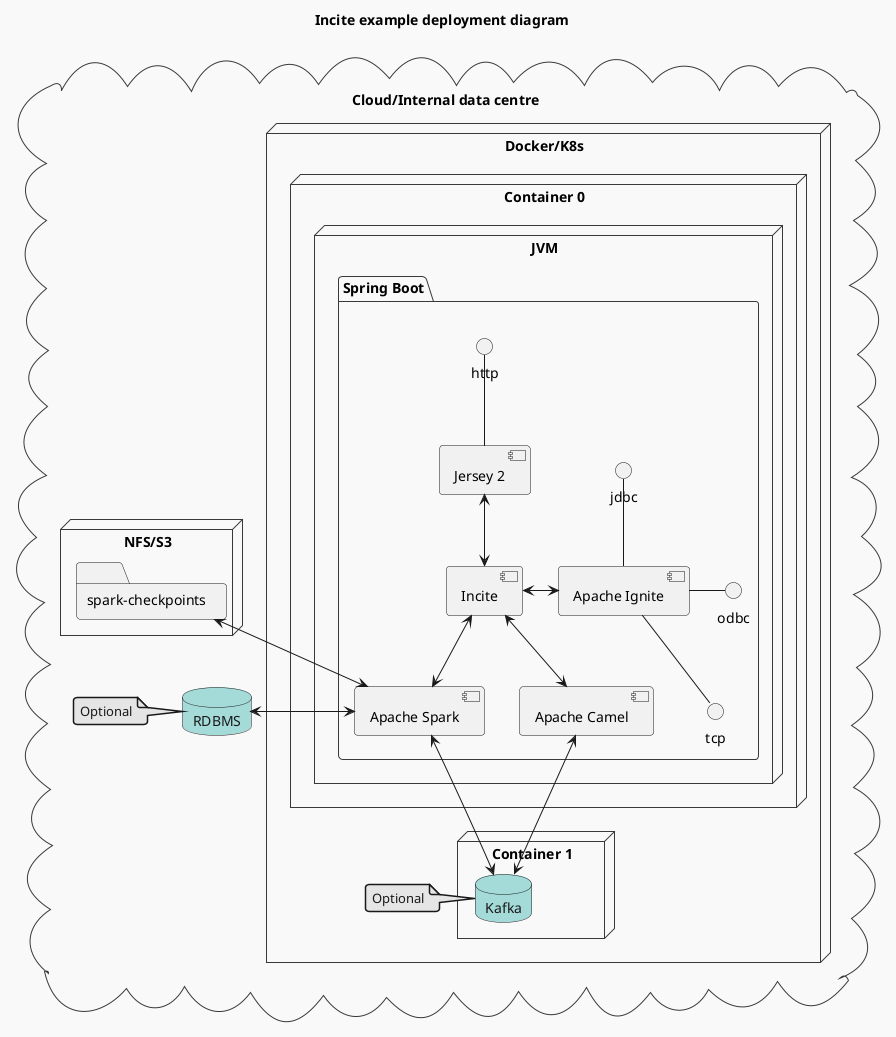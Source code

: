 @startuml
'https://plantuml.com/deployment-diagram

!theme mars

title "Incite example deployment diagram"

cloud "Cloud/Internal data centre" {

    node "Docker/K8s" {
        node "Container 0" {
            node "JVM" {
                package "Spring Boot" {
                    component "Apache Camel" as camel
                    component "Apache Ignite" as ignite
                    component "Apache Spark" as spark
                    component "Incite" as incite
                    component "Jersey 2" as jersey2

                    interface "tcp" as tcp0

                   http -- jersey2
                   jersey2 <--> incite
                   incite <--> camel
                   incite <-right-> ignite
                   incite <--> spark

                   jdbc -- ignite
                   odbc -left- ignite
                   tcp0 -up- ignite
                }
            }
        }

        node "Container 1" {
            database "Kafka" as kafka
        }

        note left of kafka: Optional
    }

    database "RDBMS" as rdbms

    note left of rdbms: Optional

    node "NFS/S3" {
        folder "spark-checkpoints" as sparkCheckPointsFolder
    }

    camel <--> kafka
    spark <-up-> sparkCheckPointsFolder
    spark <--> kafka
    spark <-left-> rdbms
}
@enduml